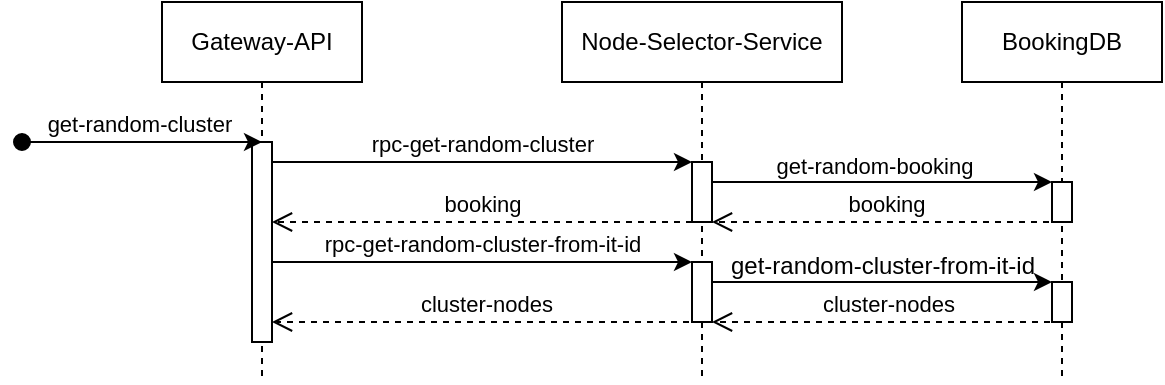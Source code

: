 <mxfile version="21.6.1" type="device">
  <diagram name="Pagina-1" id="JCi-VtsOW7-FUkoQYLxe">
    <mxGraphModel dx="1767" dy="702" grid="1" gridSize="10" guides="1" tooltips="1" connect="1" arrows="1" fold="1" page="1" pageScale="1" pageWidth="827" pageHeight="1169" math="0" shadow="0">
      <root>
        <mxCell id="0" />
        <mxCell id="1" parent="0" />
        <mxCell id="nbQrK_zczxH5R-XGiwJP-1" value="Gateway-API" style="shape=umlLifeline;perimeter=lifelinePerimeter;whiteSpace=wrap;html=1;container=0;dropTarget=0;collapsible=0;recursiveResize=0;outlineConnect=0;portConstraint=eastwest;newEdgeStyle={&quot;edgeStyle&quot;:&quot;elbowEdgeStyle&quot;,&quot;elbow&quot;:&quot;vertical&quot;,&quot;curved&quot;:0,&quot;rounded&quot;:0};" vertex="1" parent="1">
          <mxGeometry x="40" y="40" width="100" height="190" as="geometry" />
        </mxCell>
        <mxCell id="nbQrK_zczxH5R-XGiwJP-2" value="" style="html=1;points=[];perimeter=orthogonalPerimeter;outlineConnect=0;targetShapes=umlLifeline;portConstraint=eastwest;newEdgeStyle={&quot;edgeStyle&quot;:&quot;elbowEdgeStyle&quot;,&quot;elbow&quot;:&quot;vertical&quot;,&quot;curved&quot;:0,&quot;rounded&quot;:0};" vertex="1" parent="nbQrK_zczxH5R-XGiwJP-1">
          <mxGeometry x="45" y="70" width="10" height="100" as="geometry" />
        </mxCell>
        <mxCell id="nbQrK_zczxH5R-XGiwJP-3" value="get-random-cluster&amp;nbsp;" style="html=1;verticalAlign=bottom;startArrow=oval;endArrow=classic;startSize=8;edgeStyle=elbowEdgeStyle;elbow=vertical;curved=0;rounded=0;endFill=1;" edge="1" parent="nbQrK_zczxH5R-XGiwJP-1">
          <mxGeometry relative="1" as="geometry">
            <mxPoint x="-70" y="70" as="sourcePoint" />
            <mxPoint x="50" y="70" as="targetPoint" />
          </mxGeometry>
        </mxCell>
        <mxCell id="nbQrK_zczxH5R-XGiwJP-4" value="Node-Selector-Service" style="shape=umlLifeline;perimeter=lifelinePerimeter;whiteSpace=wrap;html=1;container=0;dropTarget=0;collapsible=0;recursiveResize=0;outlineConnect=0;portConstraint=eastwest;newEdgeStyle={&quot;edgeStyle&quot;:&quot;elbowEdgeStyle&quot;,&quot;elbow&quot;:&quot;vertical&quot;,&quot;curved&quot;:0,&quot;rounded&quot;:0};" vertex="1" parent="1">
          <mxGeometry x="240" y="40" width="140" height="190" as="geometry" />
        </mxCell>
        <mxCell id="nbQrK_zczxH5R-XGiwJP-5" value="" style="html=1;points=[];perimeter=orthogonalPerimeter;outlineConnect=0;targetShapes=umlLifeline;portConstraint=eastwest;newEdgeStyle={&quot;edgeStyle&quot;:&quot;elbowEdgeStyle&quot;,&quot;elbow&quot;:&quot;vertical&quot;,&quot;curved&quot;:0,&quot;rounded&quot;:0};" vertex="1" parent="nbQrK_zczxH5R-XGiwJP-4">
          <mxGeometry x="65" y="80" width="10" height="30" as="geometry" />
        </mxCell>
        <mxCell id="nbQrK_zczxH5R-XGiwJP-39" value="" style="html=1;points=[];perimeter=orthogonalPerimeter;outlineConnect=0;targetShapes=umlLifeline;portConstraint=eastwest;newEdgeStyle={&quot;edgeStyle&quot;:&quot;elbowEdgeStyle&quot;,&quot;elbow&quot;:&quot;vertical&quot;,&quot;curved&quot;:0,&quot;rounded&quot;:0};" vertex="1" parent="nbQrK_zczxH5R-XGiwJP-4">
          <mxGeometry x="65" y="130" width="10" height="30" as="geometry" />
        </mxCell>
        <mxCell id="nbQrK_zczxH5R-XGiwJP-6" value="rpc-get-random-cluster" style="html=1;verticalAlign=bottom;endArrow=classic;edgeStyle=elbowEdgeStyle;elbow=vertical;curved=0;rounded=0;endFill=1;" edge="1" parent="1" source="nbQrK_zczxH5R-XGiwJP-2" target="nbQrK_zczxH5R-XGiwJP-5">
          <mxGeometry relative="1" as="geometry">
            <mxPoint x="195" y="130" as="sourcePoint" />
            <Array as="points">
              <mxPoint x="180" y="120" />
            </Array>
          </mxGeometry>
        </mxCell>
        <mxCell id="nbQrK_zczxH5R-XGiwJP-7" value="booking" style="html=1;verticalAlign=bottom;endArrow=open;dashed=1;endSize=8;edgeStyle=elbowEdgeStyle;elbow=vertical;curved=0;rounded=0;" edge="1" parent="1">
          <mxGeometry relative="1" as="geometry">
            <mxPoint x="95" y="150" as="targetPoint" />
            <Array as="points">
              <mxPoint x="190" y="150" />
            </Array>
            <mxPoint x="305" y="150" as="sourcePoint" />
          </mxGeometry>
        </mxCell>
        <mxCell id="nbQrK_zczxH5R-XGiwJP-8" value="BookingDB" style="shape=umlLifeline;perimeter=lifelinePerimeter;whiteSpace=wrap;html=1;container=0;dropTarget=0;collapsible=0;recursiveResize=0;outlineConnect=0;portConstraint=eastwest;newEdgeStyle={&quot;edgeStyle&quot;:&quot;elbowEdgeStyle&quot;,&quot;elbow&quot;:&quot;vertical&quot;,&quot;curved&quot;:0,&quot;rounded&quot;:0};" vertex="1" parent="1">
          <mxGeometry x="440" y="40" width="100" height="190" as="geometry" />
        </mxCell>
        <mxCell id="nbQrK_zczxH5R-XGiwJP-9" value="" style="html=1;points=[];perimeter=orthogonalPerimeter;outlineConnect=0;targetShapes=umlLifeline;portConstraint=eastwest;newEdgeStyle={&quot;edgeStyle&quot;:&quot;elbowEdgeStyle&quot;,&quot;elbow&quot;:&quot;vertical&quot;,&quot;curved&quot;:0,&quot;rounded&quot;:0};" vertex="1" parent="nbQrK_zczxH5R-XGiwJP-8">
          <mxGeometry x="45" y="90" width="10" height="20" as="geometry" />
        </mxCell>
        <mxCell id="nbQrK_zczxH5R-XGiwJP-38" value="" style="html=1;points=[];perimeter=orthogonalPerimeter;outlineConnect=0;targetShapes=umlLifeline;portConstraint=eastwest;newEdgeStyle={&quot;edgeStyle&quot;:&quot;elbowEdgeStyle&quot;,&quot;elbow&quot;:&quot;vertical&quot;,&quot;curved&quot;:0,&quot;rounded&quot;:0};" vertex="1" parent="nbQrK_zczxH5R-XGiwJP-8">
          <mxGeometry x="45" y="140" width="10" height="20" as="geometry" />
        </mxCell>
        <mxCell id="nbQrK_zczxH5R-XGiwJP-10" value="get-random-booking" style="edgeLabel;html=1;align=center;verticalAlign=middle;resizable=0;points=[];" vertex="1" connectable="0" parent="1">
          <mxGeometry x="389.997" y="119.857" as="geometry">
            <mxPoint x="6" y="2" as="offset" />
          </mxGeometry>
        </mxCell>
        <mxCell id="nbQrK_zczxH5R-XGiwJP-11" value="" style="edgeStyle=elbowEdgeStyle;rounded=0;orthogonalLoop=1;jettySize=auto;html=1;elbow=vertical;curved=0;" edge="1" parent="1" source="nbQrK_zczxH5R-XGiwJP-5" target="nbQrK_zczxH5R-XGiwJP-9">
          <mxGeometry relative="1" as="geometry">
            <mxPoint x="280" y="130" as="sourcePoint" />
            <mxPoint x="410" y="130" as="targetPoint" />
            <Array as="points">
              <mxPoint x="440" y="130" />
              <mxPoint x="290" y="130" />
            </Array>
          </mxGeometry>
        </mxCell>
        <mxCell id="nbQrK_zczxH5R-XGiwJP-12" value="booking" style="html=1;verticalAlign=bottom;endArrow=open;dashed=1;endSize=8;edgeStyle=elbowEdgeStyle;elbow=vertical;curved=0;rounded=0;" edge="1" parent="1" source="nbQrK_zczxH5R-XGiwJP-8" target="nbQrK_zczxH5R-XGiwJP-5">
          <mxGeometry relative="1" as="geometry">
            <mxPoint x="280" y="150" as="targetPoint" />
            <Array as="points">
              <mxPoint x="375" y="150" />
            </Array>
            <mxPoint x="410" y="150" as="sourcePoint" />
          </mxGeometry>
        </mxCell>
        <mxCell id="nbQrK_zczxH5R-XGiwJP-40" value="rpc-get-random-cluster-from-it-id" style="html=1;verticalAlign=bottom;endArrow=classic;edgeStyle=elbowEdgeStyle;elbow=vertical;curved=0;rounded=0;endFill=1;" edge="1" parent="1" source="nbQrK_zczxH5R-XGiwJP-2" target="nbQrK_zczxH5R-XGiwJP-39">
          <mxGeometry relative="1" as="geometry">
            <mxPoint x="90" y="170" as="sourcePoint" />
            <Array as="points">
              <mxPoint x="175" y="170" />
            </Array>
            <mxPoint x="300" y="170" as="targetPoint" />
          </mxGeometry>
        </mxCell>
        <mxCell id="nbQrK_zczxH5R-XGiwJP-41" style="edgeStyle=elbowEdgeStyle;rounded=0;orthogonalLoop=1;jettySize=auto;html=1;elbow=vertical;curved=0;" edge="1" parent="1" target="nbQrK_zczxH5R-XGiwJP-38">
          <mxGeometry relative="1" as="geometry">
            <mxPoint x="315" y="180" as="sourcePoint" />
            <mxPoint x="480" y="180" as="targetPoint" />
          </mxGeometry>
        </mxCell>
        <mxCell id="nbQrK_zczxH5R-XGiwJP-42" value="get-random-cluster-from-it-id" style="text;html=1;align=center;verticalAlign=middle;resizable=0;points=[];autosize=1;strokeColor=none;fillColor=none;" vertex="1" parent="1">
          <mxGeometry x="310" y="157" width="180" height="30" as="geometry" />
        </mxCell>
        <mxCell id="nbQrK_zczxH5R-XGiwJP-43" value="cluster-nodes" style="html=1;verticalAlign=bottom;endArrow=open;dashed=1;endSize=8;edgeStyle=elbowEdgeStyle;elbow=vertical;curved=0;rounded=0;" edge="1" parent="1">
          <mxGeometry relative="1" as="geometry">
            <mxPoint x="315" y="200" as="targetPoint" />
            <Array as="points">
              <mxPoint x="375" y="200" />
            </Array>
            <mxPoint x="490" y="200" as="sourcePoint" />
          </mxGeometry>
        </mxCell>
        <mxCell id="nbQrK_zczxH5R-XGiwJP-44" value="cluster-nodes" style="html=1;verticalAlign=bottom;endArrow=open;dashed=1;endSize=8;edgeStyle=elbowEdgeStyle;elbow=vertical;curved=0;rounded=0;" edge="1" parent="1" source="nbQrK_zczxH5R-XGiwJP-4" target="nbQrK_zczxH5R-XGiwJP-2">
          <mxGeometry relative="1" as="geometry">
            <mxPoint x="100" y="200" as="targetPoint" />
            <Array as="points">
              <mxPoint x="160" y="200" />
            </Array>
            <mxPoint x="275" y="200" as="sourcePoint" />
          </mxGeometry>
        </mxCell>
      </root>
    </mxGraphModel>
  </diagram>
</mxfile>
